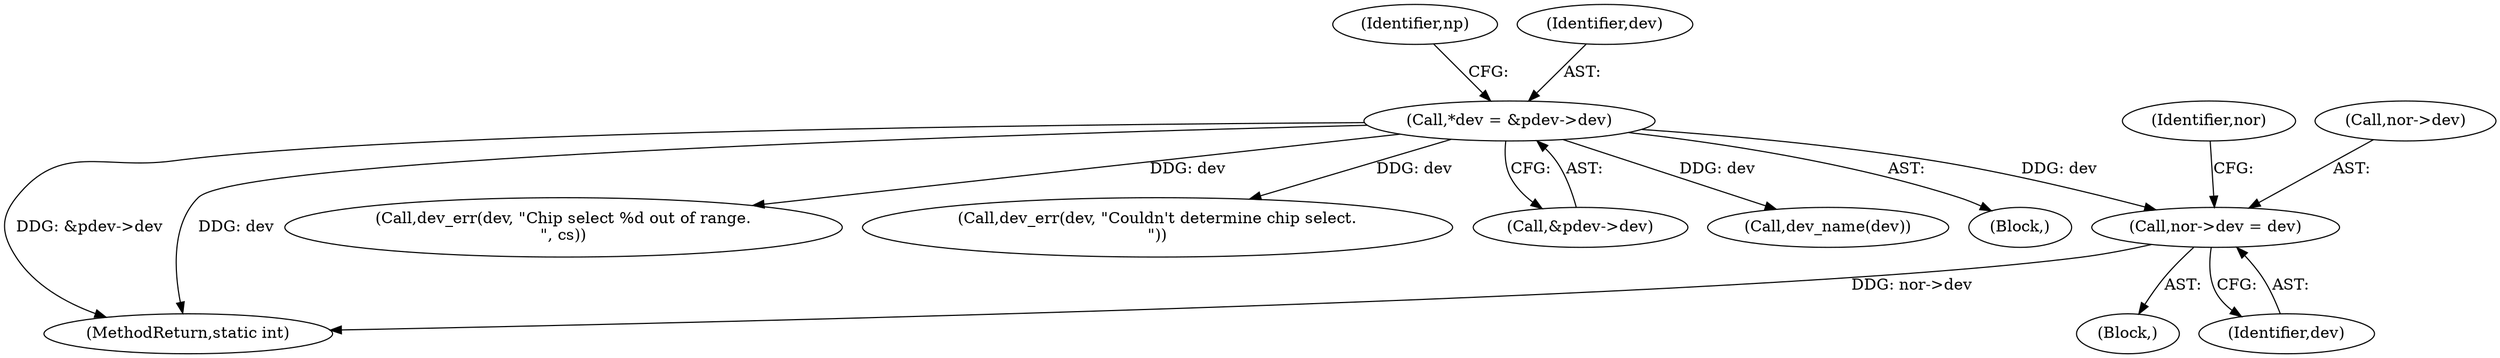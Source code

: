 digraph "0_linux_193e87143c290ec16838f5368adc0e0bc94eb931@pointer" {
"1000190" [label="(Call,nor->dev = dev)"];
"1000112" [label="(Call,*dev = &pdev->dev)"];
"1000196" [label="(Identifier,nor)"];
"1000194" [label="(Identifier,dev)"];
"1000246" [label="(Call,dev_name(dev))"];
"1000127" [label="(Identifier,np)"];
"1000104" [label="(Block,)"];
"1000316" [label="(MethodReturn,static int)"];
"1000191" [label="(Call,nor->dev)"];
"1000190" [label="(Call,nor->dev = dev)"];
"1000113" [label="(Identifier,dev)"];
"1000141" [label="(Call,dev_err(dev, \"Chip select %d out of range.\n\", cs))"];
"1000132" [label="(Call,dev_err(dev, \"Couldn't determine chip select.\n\"))"];
"1000112" [label="(Call,*dev = &pdev->dev)"];
"1000124" [label="(Block,)"];
"1000114" [label="(Call,&pdev->dev)"];
"1000190" -> "1000124"  [label="AST: "];
"1000190" -> "1000194"  [label="CFG: "];
"1000191" -> "1000190"  [label="AST: "];
"1000194" -> "1000190"  [label="AST: "];
"1000196" -> "1000190"  [label="CFG: "];
"1000190" -> "1000316"  [label="DDG: nor->dev"];
"1000112" -> "1000190"  [label="DDG: dev"];
"1000112" -> "1000104"  [label="AST: "];
"1000112" -> "1000114"  [label="CFG: "];
"1000113" -> "1000112"  [label="AST: "];
"1000114" -> "1000112"  [label="AST: "];
"1000127" -> "1000112"  [label="CFG: "];
"1000112" -> "1000316"  [label="DDG: &pdev->dev"];
"1000112" -> "1000316"  [label="DDG: dev"];
"1000112" -> "1000132"  [label="DDG: dev"];
"1000112" -> "1000141"  [label="DDG: dev"];
"1000112" -> "1000246"  [label="DDG: dev"];
}
